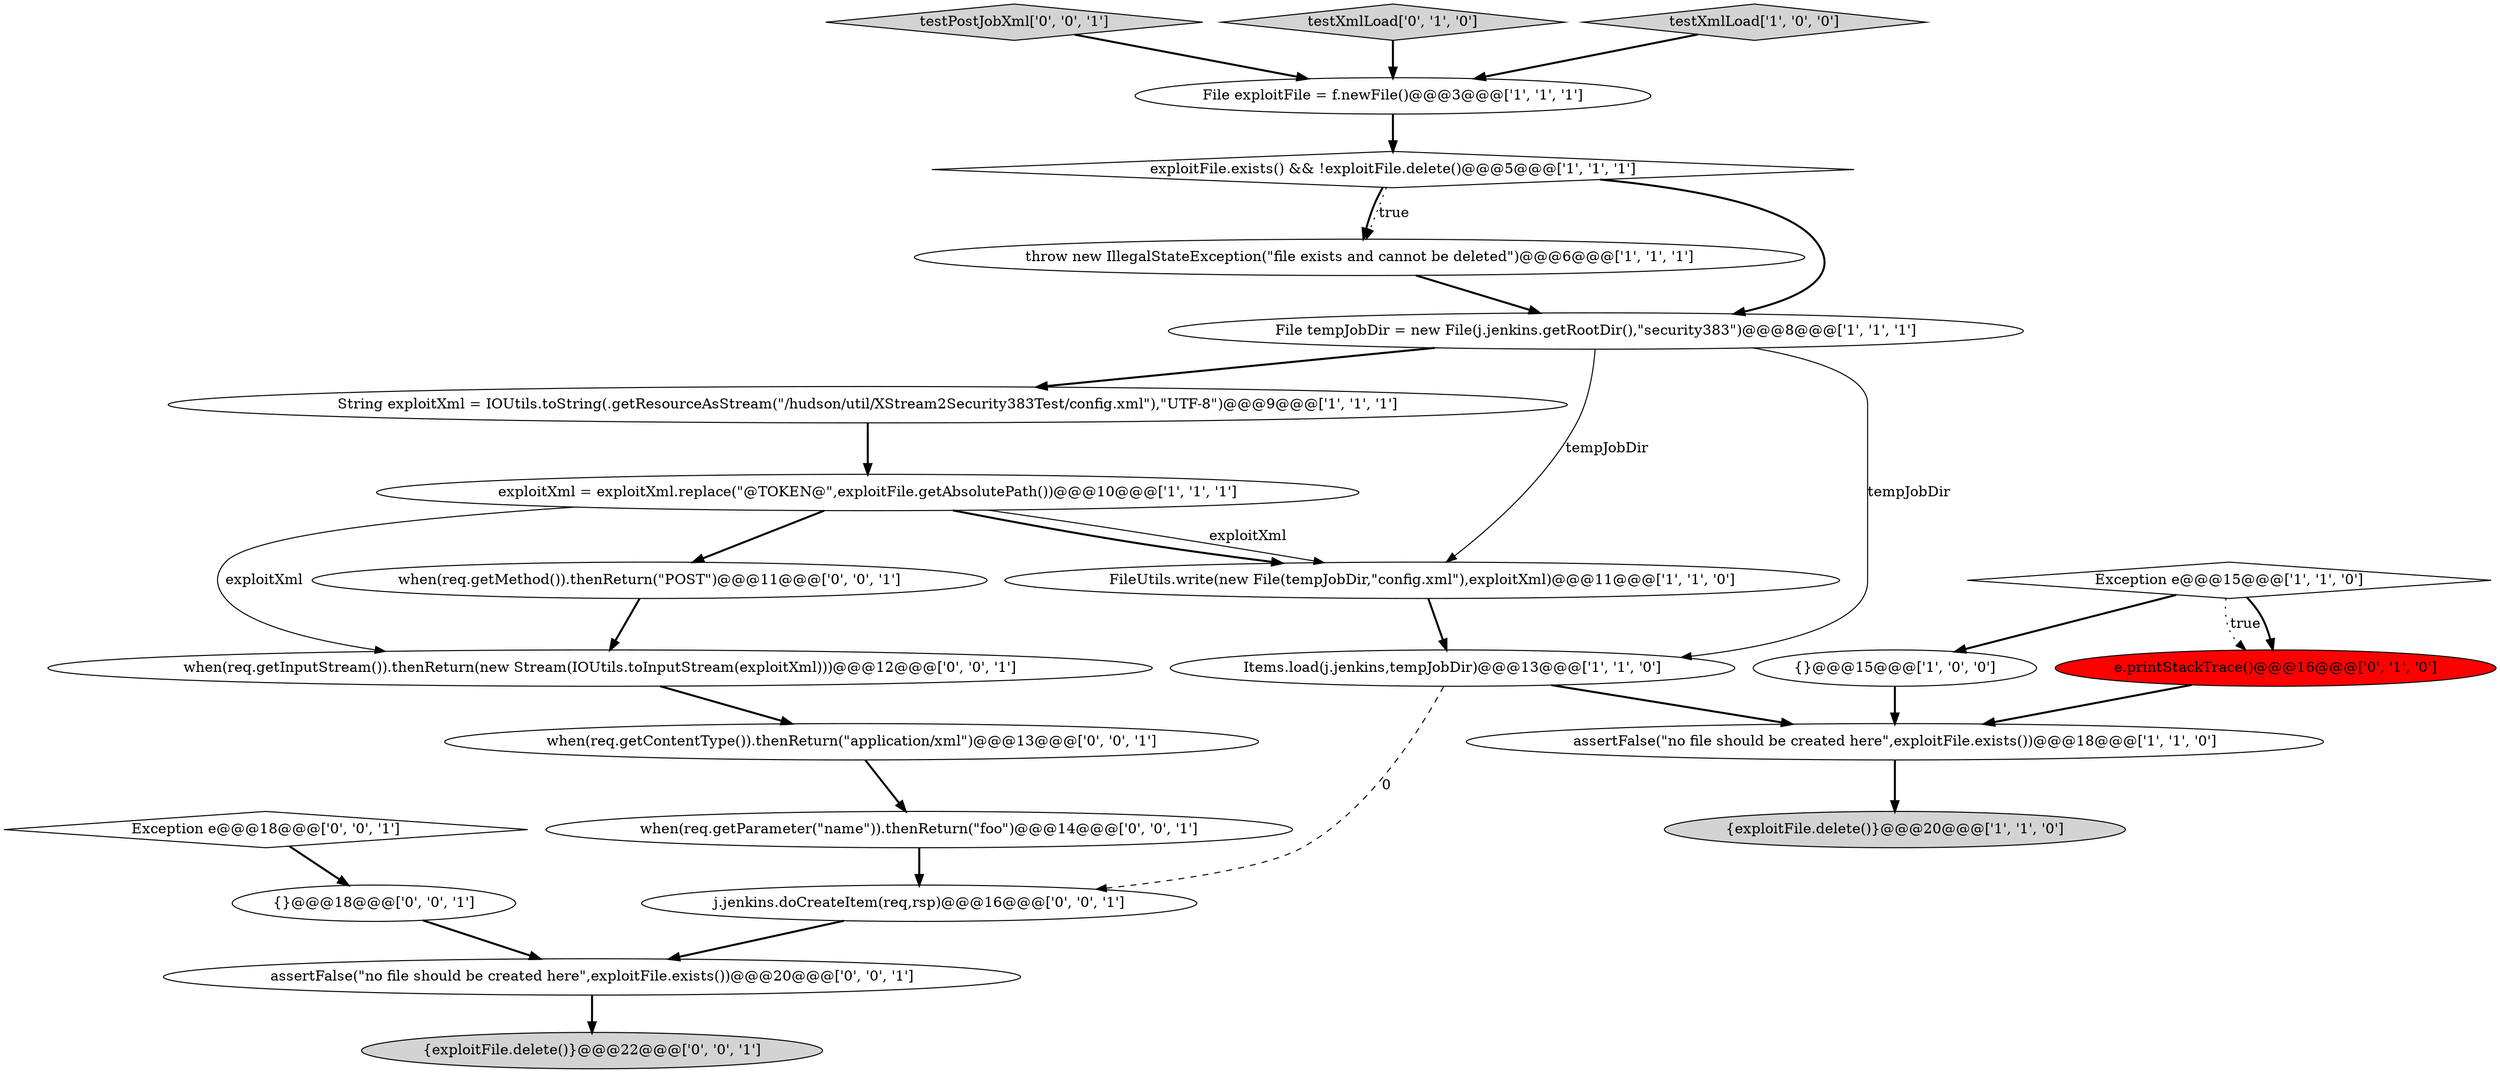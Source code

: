 digraph {
16 [style = filled, label = "when(req.getContentType()).thenReturn(\"application/xml\")@@@13@@@['0', '0', '1']", fillcolor = white, shape = ellipse image = "AAA0AAABBB3BBB"];
10 [style = filled, label = "{exploitFile.delete()}@@@20@@@['1', '1', '0']", fillcolor = lightgray, shape = ellipse image = "AAA0AAABBB1BBB"];
17 [style = filled, label = "{}@@@18@@@['0', '0', '1']", fillcolor = white, shape = ellipse image = "AAA0AAABBB3BBB"];
11 [style = filled, label = "exploitXml = exploitXml.replace(\"@TOKEN@\",exploitFile.getAbsolutePath())@@@10@@@['1', '1', '1']", fillcolor = white, shape = ellipse image = "AAA0AAABBB1BBB"];
12 [style = filled, label = "FileUtils.write(new File(tempJobDir,\"config.xml\"),exploitXml)@@@11@@@['1', '1', '0']", fillcolor = white, shape = ellipse image = "AAA0AAABBB1BBB"];
14 [style = filled, label = "e.printStackTrace()@@@16@@@['0', '1', '0']", fillcolor = red, shape = ellipse image = "AAA1AAABBB2BBB"];
6 [style = filled, label = "throw new IllegalStateException(\"file exists and cannot be deleted\")@@@6@@@['1', '1', '1']", fillcolor = white, shape = ellipse image = "AAA0AAABBB1BBB"];
1 [style = filled, label = "String exploitXml = IOUtils.toString(.getResourceAsStream(\"/hudson/util/XStream2Security383Test/config.xml\"),\"UTF-8\")@@@9@@@['1', '1', '1']", fillcolor = white, shape = ellipse image = "AAA0AAABBB1BBB"];
22 [style = filled, label = "when(req.getMethod()).thenReturn(\"POST\")@@@11@@@['0', '0', '1']", fillcolor = white, shape = ellipse image = "AAA0AAABBB3BBB"];
8 [style = filled, label = "Items.load(j.jenkins,tempJobDir)@@@13@@@['1', '1', '0']", fillcolor = white, shape = ellipse image = "AAA0AAABBB1BBB"];
19 [style = filled, label = "when(req.getInputStream()).thenReturn(new Stream(IOUtils.toInputStream(exploitXml)))@@@12@@@['0', '0', '1']", fillcolor = white, shape = ellipse image = "AAA0AAABBB3BBB"];
5 [style = filled, label = "Exception e@@@15@@@['1', '1', '0']", fillcolor = white, shape = diamond image = "AAA0AAABBB1BBB"];
4 [style = filled, label = "exploitFile.exists() && !exploitFile.delete()@@@5@@@['1', '1', '1']", fillcolor = white, shape = diamond image = "AAA0AAABBB1BBB"];
23 [style = filled, label = "testPostJobXml['0', '0', '1']", fillcolor = lightgray, shape = diamond image = "AAA0AAABBB3BBB"];
7 [style = filled, label = "File tempJobDir = new File(j.jenkins.getRootDir(),\"security383\")@@@8@@@['1', '1', '1']", fillcolor = white, shape = ellipse image = "AAA0AAABBB1BBB"];
18 [style = filled, label = "assertFalse(\"no file should be created here\",exploitFile.exists())@@@20@@@['0', '0', '1']", fillcolor = white, shape = ellipse image = "AAA0AAABBB3BBB"];
3 [style = filled, label = "assertFalse(\"no file should be created here\",exploitFile.exists())@@@18@@@['1', '1', '0']", fillcolor = white, shape = ellipse image = "AAA0AAABBB1BBB"];
2 [style = filled, label = "{}@@@15@@@['1', '0', '0']", fillcolor = white, shape = ellipse image = "AAA0AAABBB1BBB"];
21 [style = filled, label = "j.jenkins.doCreateItem(req,rsp)@@@16@@@['0', '0', '1']", fillcolor = white, shape = ellipse image = "AAA0AAABBB3BBB"];
13 [style = filled, label = "testXmlLoad['0', '1', '0']", fillcolor = lightgray, shape = diamond image = "AAA0AAABBB2BBB"];
9 [style = filled, label = "testXmlLoad['1', '0', '0']", fillcolor = lightgray, shape = diamond image = "AAA0AAABBB1BBB"];
0 [style = filled, label = "File exploitFile = f.newFile()@@@3@@@['1', '1', '1']", fillcolor = white, shape = ellipse image = "AAA0AAABBB1BBB"];
24 [style = filled, label = "{exploitFile.delete()}@@@22@@@['0', '0', '1']", fillcolor = lightgray, shape = ellipse image = "AAA0AAABBB3BBB"];
20 [style = filled, label = "when(req.getParameter(\"name\")).thenReturn(\"foo\")@@@14@@@['0', '0', '1']", fillcolor = white, shape = ellipse image = "AAA0AAABBB3BBB"];
15 [style = filled, label = "Exception e@@@18@@@['0', '0', '1']", fillcolor = white, shape = diamond image = "AAA0AAABBB3BBB"];
4->6 [style = dotted, label="true"];
14->3 [style = bold, label=""];
7->8 [style = solid, label="tempJobDir"];
5->14 [style = dotted, label="true"];
18->24 [style = bold, label=""];
7->1 [style = bold, label=""];
9->0 [style = bold, label=""];
22->19 [style = bold, label=""];
7->12 [style = solid, label="tempJobDir"];
4->6 [style = bold, label=""];
2->3 [style = bold, label=""];
8->3 [style = bold, label=""];
11->12 [style = bold, label=""];
5->14 [style = bold, label=""];
11->19 [style = solid, label="exploitXml"];
8->21 [style = dashed, label="0"];
23->0 [style = bold, label=""];
21->18 [style = bold, label=""];
4->7 [style = bold, label=""];
1->11 [style = bold, label=""];
19->16 [style = bold, label=""];
20->21 [style = bold, label=""];
3->10 [style = bold, label=""];
5->2 [style = bold, label=""];
15->17 [style = bold, label=""];
0->4 [style = bold, label=""];
12->8 [style = bold, label=""];
11->12 [style = solid, label="exploitXml"];
11->22 [style = bold, label=""];
6->7 [style = bold, label=""];
16->20 [style = bold, label=""];
17->18 [style = bold, label=""];
13->0 [style = bold, label=""];
}

